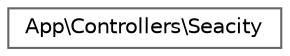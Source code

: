 digraph "Graphical Class Hierarchy"
{
 // LATEX_PDF_SIZE
  bgcolor="transparent";
  edge [fontname=Helvetica,fontsize=10,labelfontname=Helvetica,labelfontsize=10];
  node [fontname=Helvetica,fontsize=10,shape=box,height=0.2,width=0.4];
  rankdir="LR";
  Node0 [id="Node000000",label="App\\Controllers\\Seacity",height=0.2,width=0.4,color="grey40", fillcolor="white", style="filled",URL="$classApp_1_1Controllers_1_1Seacity.html",tooltip=" "];
}
